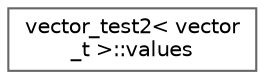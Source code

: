 digraph "类继承关系图"
{
 // LATEX_PDF_SIZE
  bgcolor="transparent";
  edge [fontname=Helvetica,fontsize=10,labelfontname=Helvetica,labelfontsize=10];
  node [fontname=Helvetica,fontsize=10,shape=box,height=0.2,width=0.4];
  rankdir="LR";
  Node0 [id="Node000000",label="vector_test2\< vector\l_t \>::values",height=0.2,width=0.4,color="grey40", fillcolor="white", style="filled",URL="$classvector__test2_1_1values.html",tooltip=" "];
}
